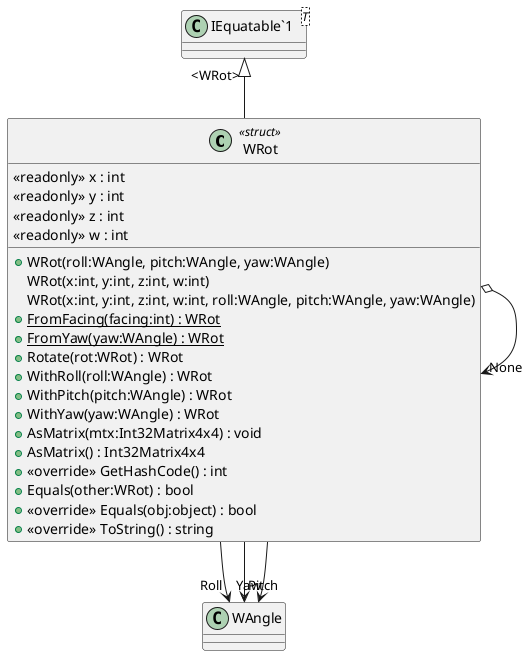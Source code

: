 @startuml
class WRot <<struct>> {
    <<readonly>> x : int
    <<readonly>> y : int
    <<readonly>> z : int
    <<readonly>> w : int
    + WRot(roll:WAngle, pitch:WAngle, yaw:WAngle)
    WRot(x:int, y:int, z:int, w:int)
    WRot(x:int, y:int, z:int, w:int, roll:WAngle, pitch:WAngle, yaw:WAngle)
    + {static} FromFacing(facing:int) : WRot
    + {static} FromYaw(yaw:WAngle) : WRot
    + Rotate(rot:WRot) : WRot
    + WithRoll(roll:WAngle) : WRot
    + WithPitch(pitch:WAngle) : WRot
    + WithYaw(yaw:WAngle) : WRot
    + AsMatrix(mtx:Int32Matrix4x4) : void
    + AsMatrix() : Int32Matrix4x4
    + <<override>> GetHashCode() : int
    + Equals(other:WRot) : bool
    + <<override>> Equals(obj:object) : bool
    + <<override>> ToString() : string
}
class "IEquatable`1"<T> {
}
"IEquatable`1" "<WRot>" <|-- WRot
WRot --> "Roll" WAngle
WRot --> "Pitch" WAngle
WRot --> "Yaw" WAngle
WRot o-> "None" WRot
@enduml
